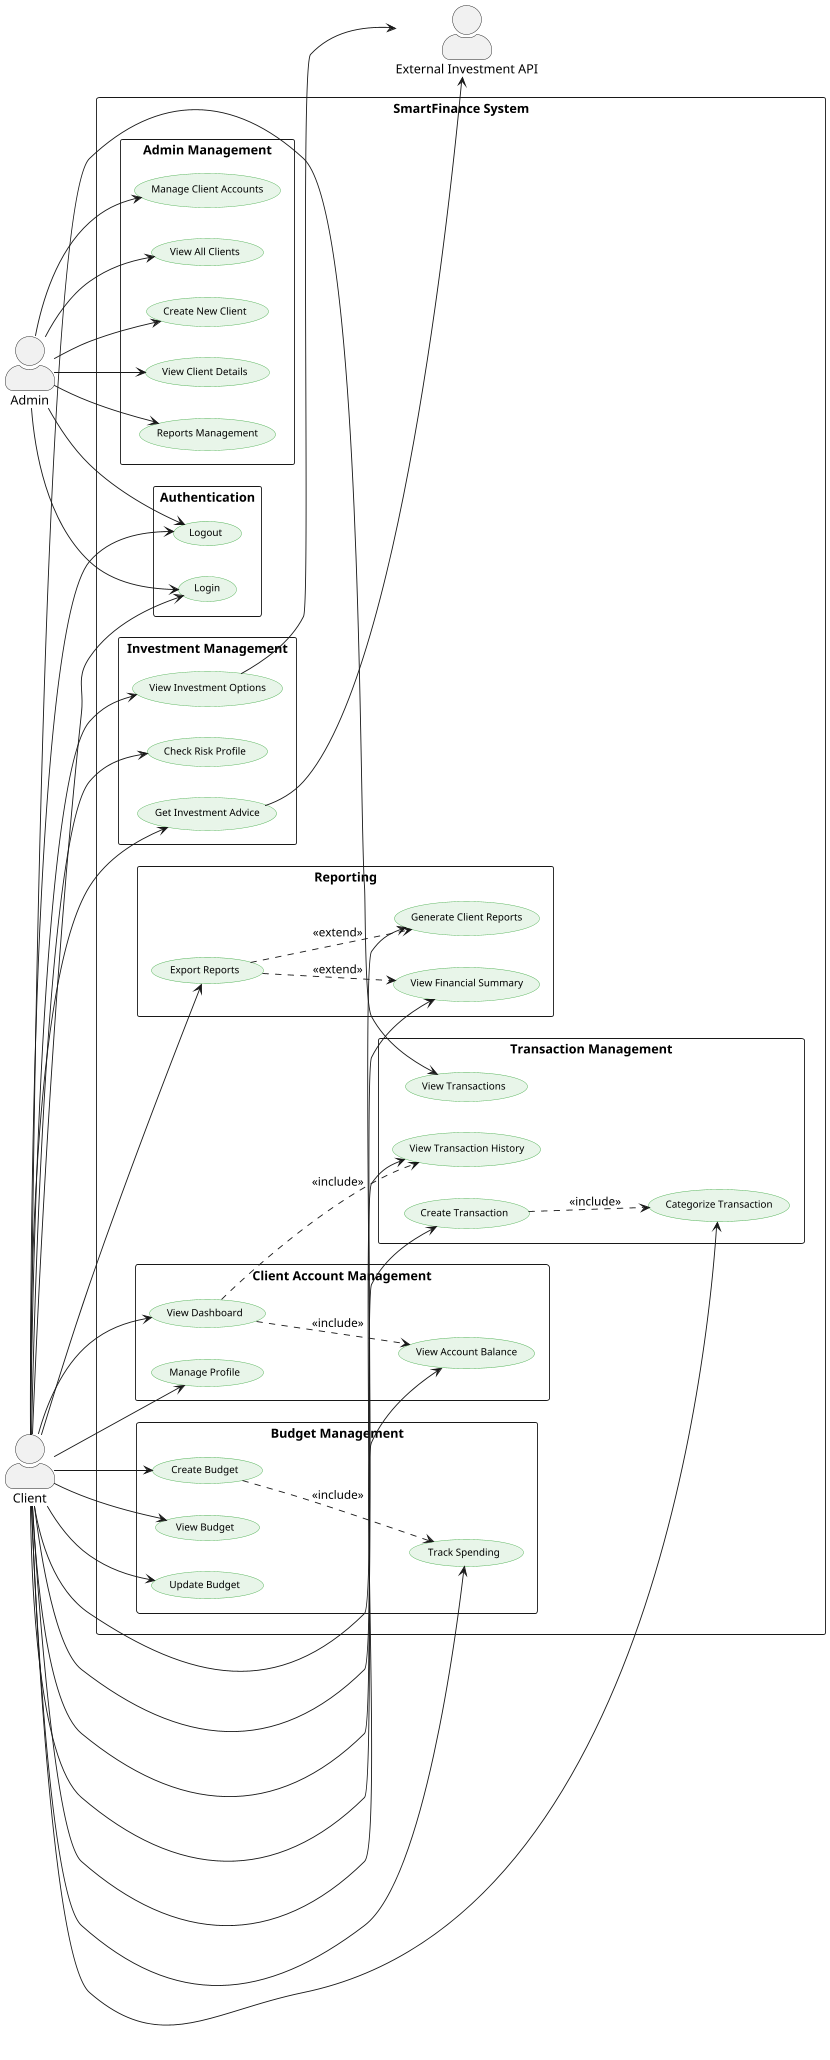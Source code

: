 @startuml SmartFinance Use Case Diagram

skinparam actorStyle awesome
skinparam packageStyle rectangle
skinparam usecase {
    BackgroundColor #E8F5E9
    BorderColor #4CAF50
    FontSize 11
}

left to right direction
scale 0.9

actor "Admin" as admin
actor "Client" as client

rectangle "SmartFinance System" {
    
    package "Authentication" {
        usecase "Login" as UC1
        usecase "Logout" as UC2
    }
    
    package "Admin Management" {
        usecase "View All Clients" as UC3
        usecase "Create New Client" as UC4
        usecase "View Client Details" as UC5
        usecase "Reports Management" as UC6
        usecase "Manage Client Accounts" as UC8
    }
    
    package "Client Account Management" {
        usecase "View Dashboard" as UC9
        usecase "Manage Profile" as UC10
        usecase "View Account Balance" as UC11
    }
    
    package "Transaction Management" {
        usecase "Create Transaction" as UC14
        usecase "View Transactions" as UC15
        usecase "Categorize Transaction" as UC16
        usecase "View Transaction History" as UC17
    }
    
    package "Budget Management" {
        usecase "Create Budget" as UC18
        usecase "View Budget" as UC19
        usecase "Update Budget" as UC20
        usecase "Track Spending" as UC21
    }
    
    package "Investment Management" {
        usecase "View Investment Options" as UC22
        usecase "Check Risk Profile" as UC25
        usecase "Get Investment Advice" as UC26
    }
    
    package "Reporting" {
        usecase "Generate Client Reports" as UC27
        usecase "View Financial Summary" as UC28
        usecase "Export Reports" as UC29
    }
}

' External System
actor "External Investment API" as api

' Admin relationships
admin --> UC1
admin --> UC2
admin --> UC3
admin --> UC4
admin --> UC5
admin --> UC6
admin --> UC8

' Client relationships
client --> UC1
client --> UC2
client --> UC9
client --> UC10
client --> UC11
client --> UC14
client --> UC15
client --> UC16
client --> UC17
client --> UC18
client --> UC19
client --> UC20
client --> UC21
client --> UC22
client --> UC25
client --> UC26
client --> UC27
client --> UC28
client --> UC29

' Include relationships
UC9 ..> UC11 : <<include>>
UC9 ..> UC17 : <<include>>
UC14 ..> UC16 : <<include>>
UC18 ..> UC21 : <<include>>

' Extend relationships
UC29 ..> UC27 : <<extend>>
UC29 ..> UC28 : <<extend>>

' External API relationship
UC22 --> api
UC26 --> api

@enduml